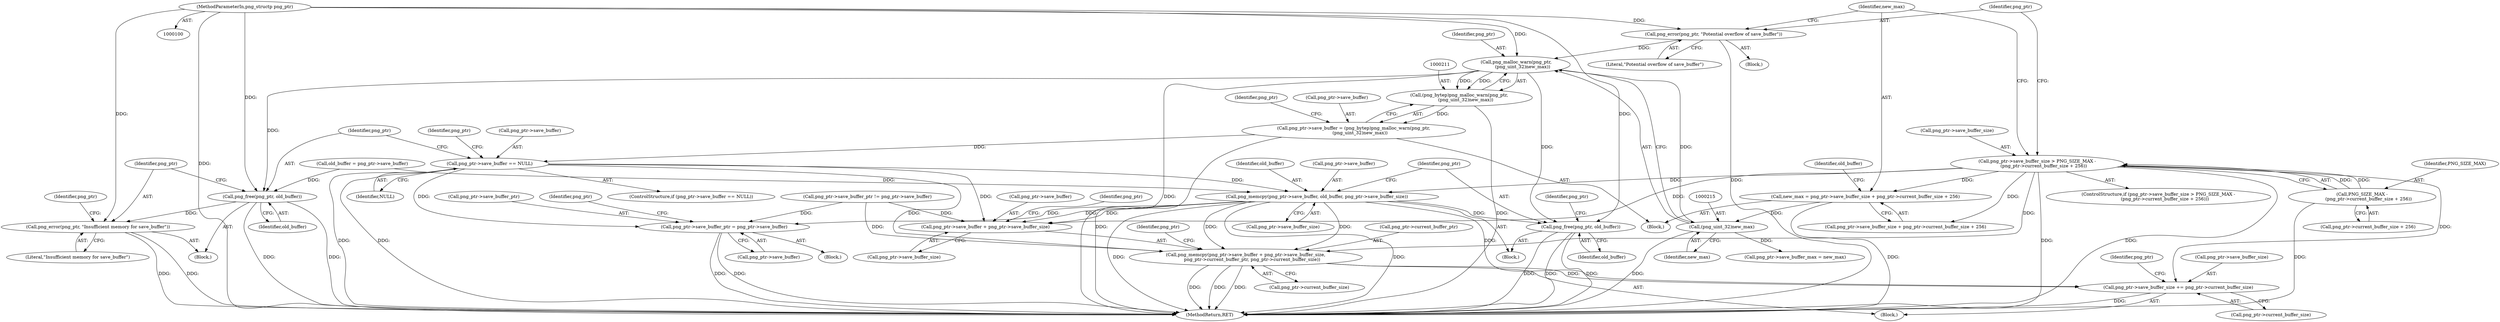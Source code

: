 digraph "0_Chrome_7f3d85b096f66870a15b37c2f40b219b2e292693_6@API" {
"1000212" [label="(Call,png_malloc_warn(png_ptr,\n         (png_uint_32)new_max))"];
"1000187" [label="(Call,png_error(png_ptr, \"Potential overflow of save_buffer\"))"];
"1000101" [label="(MethodParameterIn,png_structp png_ptr)"];
"1000214" [label="(Call,(png_uint_32)new_max)"];
"1000190" [label="(Call,new_max = png_ptr->save_buffer_size + png_ptr->current_buffer_size + 256)"];
"1000175" [label="(Call,png_ptr->save_buffer_size > PNG_SIZE_MAX -\n         (png_ptr->current_buffer_size + 256))"];
"1000179" [label="(Call,PNG_SIZE_MAX -\n         (png_ptr->current_buffer_size + 256))"];
"1000210" [label="(Call,(png_bytep)png_malloc_warn(png_ptr,\n         (png_uint_32)new_max))"];
"1000206" [label="(Call,png_ptr->save_buffer = (png_bytep)png_malloc_warn(png_ptr,\n         (png_uint_32)new_max))"];
"1000218" [label="(Call,png_ptr->save_buffer == NULL)"];
"1000232" [label="(Call,png_memcpy(png_ptr->save_buffer, old_buffer, png_ptr->save_buffer_size))"];
"1000240" [label="(Call,png_free(png_ptr, old_buffer))"];
"1000253" [label="(Call,png_memcpy(png_ptr->save_buffer + png_ptr->save_buffer_size,\n         png_ptr->current_buffer_ptr, png_ptr->current_buffer_size))"];
"1000267" [label="(Call,png_ptr->save_buffer_size += png_ptr->current_buffer_size)"];
"1000254" [label="(Call,png_ptr->save_buffer + png_ptr->save_buffer_size)"];
"1000279" [label="(Call,png_ptr->save_buffer_ptr = png_ptr->save_buffer)"];
"1000224" [label="(Call,png_free(png_ptr, old_buffer))"];
"1000227" [label="(Call,png_error(png_ptr, \"Insufficient memory for save_buffer\"))"];
"1000279" [label="(Call,png_ptr->save_buffer_ptr = png_ptr->save_buffer)"];
"1000242" [label="(Identifier,old_buffer)"];
"1000188" [label="(Identifier,png_ptr)"];
"1000175" [label="(Call,png_ptr->save_buffer_size > PNG_SIZE_MAX -\n         (png_ptr->current_buffer_size + 256))"];
"1000250" [label="(Identifier,png_ptr)"];
"1000224" [label="(Call,png_free(png_ptr, old_buffer))"];
"1000243" [label="(Call,png_ptr->save_buffer_max = new_max)"];
"1000220" [label="(Identifier,png_ptr)"];
"1000258" [label="(Call,png_ptr->save_buffer_size)"];
"1000267" [label="(Call,png_ptr->save_buffer_size += png_ptr->current_buffer_size)"];
"1000191" [label="(Identifier,new_max)"];
"1000186" [label="(Block,)"];
"1000232" [label="(Call,png_memcpy(png_ptr->save_buffer, old_buffer, png_ptr->save_buffer_size))"];
"1000212" [label="(Call,png_malloc_warn(png_ptr,\n         (png_uint_32)new_max))"];
"1000291" [label="(MethodReturn,RET)"];
"1000252" [label="(Block,)"];
"1000223" [label="(Block,)"];
"1000222" [label="(Identifier,NULL)"];
"1000180" [label="(Identifier,PNG_SIZE_MAX)"];
"1000206" [label="(Call,png_ptr->save_buffer = (png_bytep)png_malloc_warn(png_ptr,\n         (png_uint_32)new_max))"];
"1000225" [label="(Identifier,png_ptr)"];
"1000213" [label="(Identifier,png_ptr)"];
"1000171" [label="(Block,)"];
"1000109" [label="(Call,png_ptr->save_buffer_ptr != png_ptr->save_buffer)"];
"1000210" [label="(Call,(png_bytep)png_malloc_warn(png_ptr,\n         (png_uint_32)new_max))"];
"1000189" [label="(Literal,\"Potential overflow of save_buffer\")"];
"1000190" [label="(Call,new_max = png_ptr->save_buffer_size + png_ptr->current_buffer_size + 256)"];
"1000219" [label="(Call,png_ptr->save_buffer)"];
"1000101" [label="(MethodParameterIn,png_structp png_ptr)"];
"1000271" [label="(Call,png_ptr->current_buffer_size)"];
"1000226" [label="(Identifier,old_buffer)"];
"1000216" [label="(Identifier,new_max)"];
"1000214" [label="(Call,(png_uint_32)new_max)"];
"1000264" [label="(Call,png_ptr->current_buffer_size)"];
"1000245" [label="(Identifier,png_ptr)"];
"1000237" [label="(Call,png_ptr->save_buffer_size)"];
"1000217" [label="(ControlStructure,if (png_ptr->save_buffer == NULL))"];
"1000229" [label="(Literal,\"Insufficient memory for save_buffer\")"];
"1000240" [label="(Call,png_free(png_ptr, old_buffer))"];
"1000207" [label="(Call,png_ptr->save_buffer)"];
"1000187" [label="(Call,png_error(png_ptr, \"Potential overflow of save_buffer\"))"];
"1000255" [label="(Call,png_ptr->save_buffer)"];
"1000102" [label="(Block,)"];
"1000228" [label="(Identifier,png_ptr)"];
"1000202" [label="(Identifier,old_buffer)"];
"1000233" [label="(Call,png_ptr->save_buffer)"];
"1000241" [label="(Identifier,png_ptr)"];
"1000269" [label="(Identifier,png_ptr)"];
"1000253" [label="(Call,png_memcpy(png_ptr->save_buffer + png_ptr->save_buffer_size,\n         png_ptr->current_buffer_ptr, png_ptr->current_buffer_size))"];
"1000201" [label="(Call,old_buffer = png_ptr->save_buffer)"];
"1000268" [label="(Call,png_ptr->save_buffer_size)"];
"1000179" [label="(Call,PNG_SIZE_MAX -\n         (png_ptr->current_buffer_size + 256))"];
"1000283" [label="(Call,png_ptr->save_buffer)"];
"1000176" [label="(Call,png_ptr->save_buffer_size)"];
"1000288" [label="(Identifier,png_ptr)"];
"1000192" [label="(Call,png_ptr->save_buffer_size + png_ptr->current_buffer_size + 256)"];
"1000174" [label="(ControlStructure,if (png_ptr->save_buffer_size > PNG_SIZE_MAX -\n         (png_ptr->current_buffer_size + 256)))"];
"1000261" [label="(Call,png_ptr->current_buffer_ptr)"];
"1000231" [label="(Block,)"];
"1000276" [label="(Identifier,png_ptr)"];
"1000218" [label="(Call,png_ptr->save_buffer == NULL)"];
"1000280" [label="(Call,png_ptr->save_buffer_ptr)"];
"1000234" [label="(Identifier,png_ptr)"];
"1000262" [label="(Identifier,png_ptr)"];
"1000236" [label="(Identifier,old_buffer)"];
"1000181" [label="(Call,png_ptr->current_buffer_size + 256)"];
"1000227" [label="(Call,png_error(png_ptr, \"Insufficient memory for save_buffer\"))"];
"1000254" [label="(Call,png_ptr->save_buffer + png_ptr->save_buffer_size)"];
"1000212" -> "1000210"  [label="AST: "];
"1000212" -> "1000214"  [label="CFG: "];
"1000213" -> "1000212"  [label="AST: "];
"1000214" -> "1000212"  [label="AST: "];
"1000210" -> "1000212"  [label="CFG: "];
"1000212" -> "1000291"  [label="DDG: "];
"1000212" -> "1000210"  [label="DDG: "];
"1000212" -> "1000210"  [label="DDG: "];
"1000187" -> "1000212"  [label="DDG: "];
"1000101" -> "1000212"  [label="DDG: "];
"1000214" -> "1000212"  [label="DDG: "];
"1000212" -> "1000224"  [label="DDG: "];
"1000212" -> "1000240"  [label="DDG: "];
"1000187" -> "1000186"  [label="AST: "];
"1000187" -> "1000189"  [label="CFG: "];
"1000188" -> "1000187"  [label="AST: "];
"1000189" -> "1000187"  [label="AST: "];
"1000191" -> "1000187"  [label="CFG: "];
"1000187" -> "1000291"  [label="DDG: "];
"1000101" -> "1000187"  [label="DDG: "];
"1000101" -> "1000100"  [label="AST: "];
"1000101" -> "1000291"  [label="DDG: "];
"1000101" -> "1000224"  [label="DDG: "];
"1000101" -> "1000227"  [label="DDG: "];
"1000101" -> "1000240"  [label="DDG: "];
"1000214" -> "1000216"  [label="CFG: "];
"1000215" -> "1000214"  [label="AST: "];
"1000216" -> "1000214"  [label="AST: "];
"1000214" -> "1000291"  [label="DDG: "];
"1000190" -> "1000214"  [label="DDG: "];
"1000214" -> "1000243"  [label="DDG: "];
"1000190" -> "1000171"  [label="AST: "];
"1000190" -> "1000192"  [label="CFG: "];
"1000191" -> "1000190"  [label="AST: "];
"1000192" -> "1000190"  [label="AST: "];
"1000202" -> "1000190"  [label="CFG: "];
"1000190" -> "1000291"  [label="DDG: "];
"1000175" -> "1000190"  [label="DDG: "];
"1000175" -> "1000174"  [label="AST: "];
"1000175" -> "1000179"  [label="CFG: "];
"1000176" -> "1000175"  [label="AST: "];
"1000179" -> "1000175"  [label="AST: "];
"1000188" -> "1000175"  [label="CFG: "];
"1000191" -> "1000175"  [label="CFG: "];
"1000175" -> "1000291"  [label="DDG: "];
"1000175" -> "1000291"  [label="DDG: "];
"1000179" -> "1000175"  [label="DDG: "];
"1000179" -> "1000175"  [label="DDG: "];
"1000175" -> "1000192"  [label="DDG: "];
"1000175" -> "1000232"  [label="DDG: "];
"1000175" -> "1000253"  [label="DDG: "];
"1000175" -> "1000254"  [label="DDG: "];
"1000175" -> "1000267"  [label="DDG: "];
"1000179" -> "1000181"  [label="CFG: "];
"1000180" -> "1000179"  [label="AST: "];
"1000181" -> "1000179"  [label="AST: "];
"1000179" -> "1000291"  [label="DDG: "];
"1000210" -> "1000206"  [label="AST: "];
"1000211" -> "1000210"  [label="AST: "];
"1000206" -> "1000210"  [label="CFG: "];
"1000210" -> "1000291"  [label="DDG: "];
"1000210" -> "1000206"  [label="DDG: "];
"1000206" -> "1000171"  [label="AST: "];
"1000207" -> "1000206"  [label="AST: "];
"1000220" -> "1000206"  [label="CFG: "];
"1000206" -> "1000291"  [label="DDG: "];
"1000206" -> "1000218"  [label="DDG: "];
"1000218" -> "1000217"  [label="AST: "];
"1000218" -> "1000222"  [label="CFG: "];
"1000219" -> "1000218"  [label="AST: "];
"1000222" -> "1000218"  [label="AST: "];
"1000225" -> "1000218"  [label="CFG: "];
"1000234" -> "1000218"  [label="CFG: "];
"1000218" -> "1000291"  [label="DDG: "];
"1000218" -> "1000291"  [label="DDG: "];
"1000218" -> "1000232"  [label="DDG: "];
"1000218" -> "1000253"  [label="DDG: "];
"1000218" -> "1000254"  [label="DDG: "];
"1000218" -> "1000279"  [label="DDG: "];
"1000232" -> "1000231"  [label="AST: "];
"1000232" -> "1000237"  [label="CFG: "];
"1000233" -> "1000232"  [label="AST: "];
"1000236" -> "1000232"  [label="AST: "];
"1000237" -> "1000232"  [label="AST: "];
"1000241" -> "1000232"  [label="CFG: "];
"1000232" -> "1000291"  [label="DDG: "];
"1000232" -> "1000291"  [label="DDG: "];
"1000201" -> "1000232"  [label="DDG: "];
"1000232" -> "1000240"  [label="DDG: "];
"1000232" -> "1000253"  [label="DDG: "];
"1000232" -> "1000253"  [label="DDG: "];
"1000232" -> "1000254"  [label="DDG: "];
"1000232" -> "1000254"  [label="DDG: "];
"1000232" -> "1000267"  [label="DDG: "];
"1000232" -> "1000279"  [label="DDG: "];
"1000240" -> "1000231"  [label="AST: "];
"1000240" -> "1000242"  [label="CFG: "];
"1000241" -> "1000240"  [label="AST: "];
"1000242" -> "1000240"  [label="AST: "];
"1000245" -> "1000240"  [label="CFG: "];
"1000240" -> "1000291"  [label="DDG: "];
"1000240" -> "1000291"  [label="DDG: "];
"1000240" -> "1000291"  [label="DDG: "];
"1000253" -> "1000252"  [label="AST: "];
"1000253" -> "1000264"  [label="CFG: "];
"1000254" -> "1000253"  [label="AST: "];
"1000261" -> "1000253"  [label="AST: "];
"1000264" -> "1000253"  [label="AST: "];
"1000269" -> "1000253"  [label="CFG: "];
"1000253" -> "1000291"  [label="DDG: "];
"1000253" -> "1000291"  [label="DDG: "];
"1000253" -> "1000291"  [label="DDG: "];
"1000109" -> "1000253"  [label="DDG: "];
"1000253" -> "1000267"  [label="DDG: "];
"1000267" -> "1000252"  [label="AST: "];
"1000267" -> "1000271"  [label="CFG: "];
"1000268" -> "1000267"  [label="AST: "];
"1000271" -> "1000267"  [label="AST: "];
"1000276" -> "1000267"  [label="CFG: "];
"1000267" -> "1000291"  [label="DDG: "];
"1000254" -> "1000258"  [label="CFG: "];
"1000255" -> "1000254"  [label="AST: "];
"1000258" -> "1000254"  [label="AST: "];
"1000262" -> "1000254"  [label="CFG: "];
"1000109" -> "1000254"  [label="DDG: "];
"1000279" -> "1000102"  [label="AST: "];
"1000279" -> "1000283"  [label="CFG: "];
"1000280" -> "1000279"  [label="AST: "];
"1000283" -> "1000279"  [label="AST: "];
"1000288" -> "1000279"  [label="CFG: "];
"1000279" -> "1000291"  [label="DDG: "];
"1000279" -> "1000291"  [label="DDG: "];
"1000109" -> "1000279"  [label="DDG: "];
"1000224" -> "1000223"  [label="AST: "];
"1000224" -> "1000226"  [label="CFG: "];
"1000225" -> "1000224"  [label="AST: "];
"1000226" -> "1000224"  [label="AST: "];
"1000228" -> "1000224"  [label="CFG: "];
"1000224" -> "1000291"  [label="DDG: "];
"1000224" -> "1000291"  [label="DDG: "];
"1000201" -> "1000224"  [label="DDG: "];
"1000224" -> "1000227"  [label="DDG: "];
"1000227" -> "1000223"  [label="AST: "];
"1000227" -> "1000229"  [label="CFG: "];
"1000228" -> "1000227"  [label="AST: "];
"1000229" -> "1000227"  [label="AST: "];
"1000250" -> "1000227"  [label="CFG: "];
"1000227" -> "1000291"  [label="DDG: "];
"1000227" -> "1000291"  [label="DDG: "];
}
